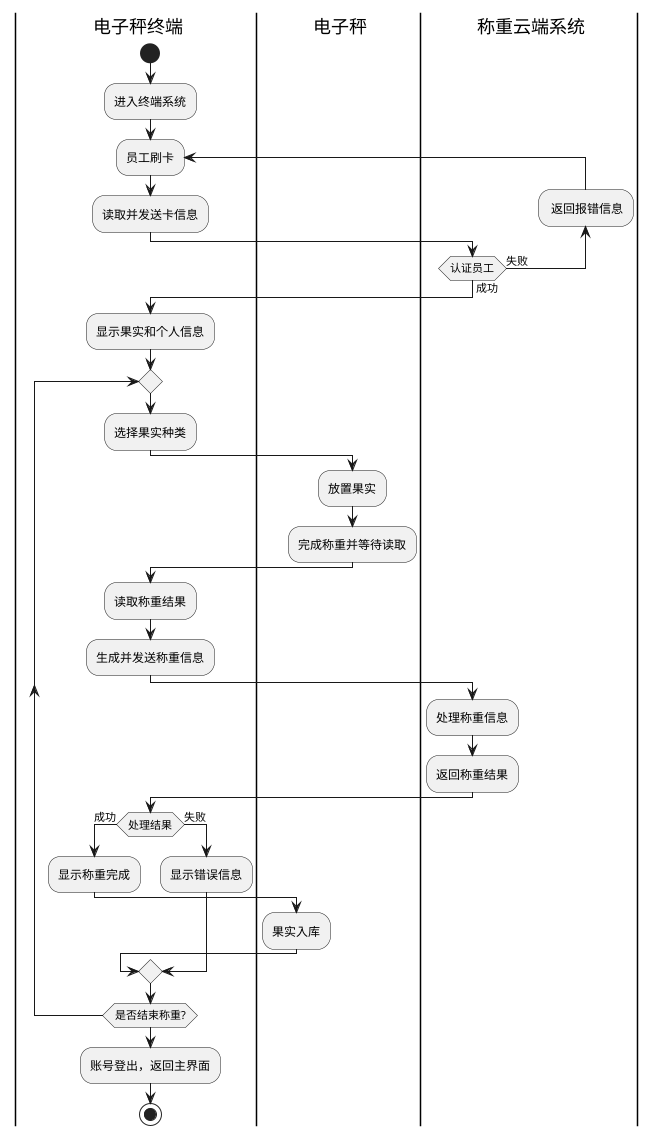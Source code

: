 @startuml 称重流程活动图
|tm| 电子秤终端
|sc| 电子秤
|sys| 称重云端系统

|tm|
start
:进入终端系统;
repeat :员工刷卡;
:读取并发送卡信息;
|sys|
backward: 返回报错信息;
repeat while (认证员工) is(失败) not(成功)

|tm|
:显示果实和个人信息;
repeat 
:选择果实种类;
|sc|
:放置果实;
:完成称重并等待读取;
|tm|
:读取称重结果;
:生成并发送称重信息;
|sys| 
:处理称重信息;
:返回称重结果;
|tm|
if (处理结果) then(成功)
    |tm|
    :显示称重完成;
    |sc|
    :果实入库;
else(失败)
    |tm|
    :显示错误信息;
|tm|
endif
|tm|
repeat while(是否结束称重?)
:账号登出，返回主界面;
stop
@enduml
